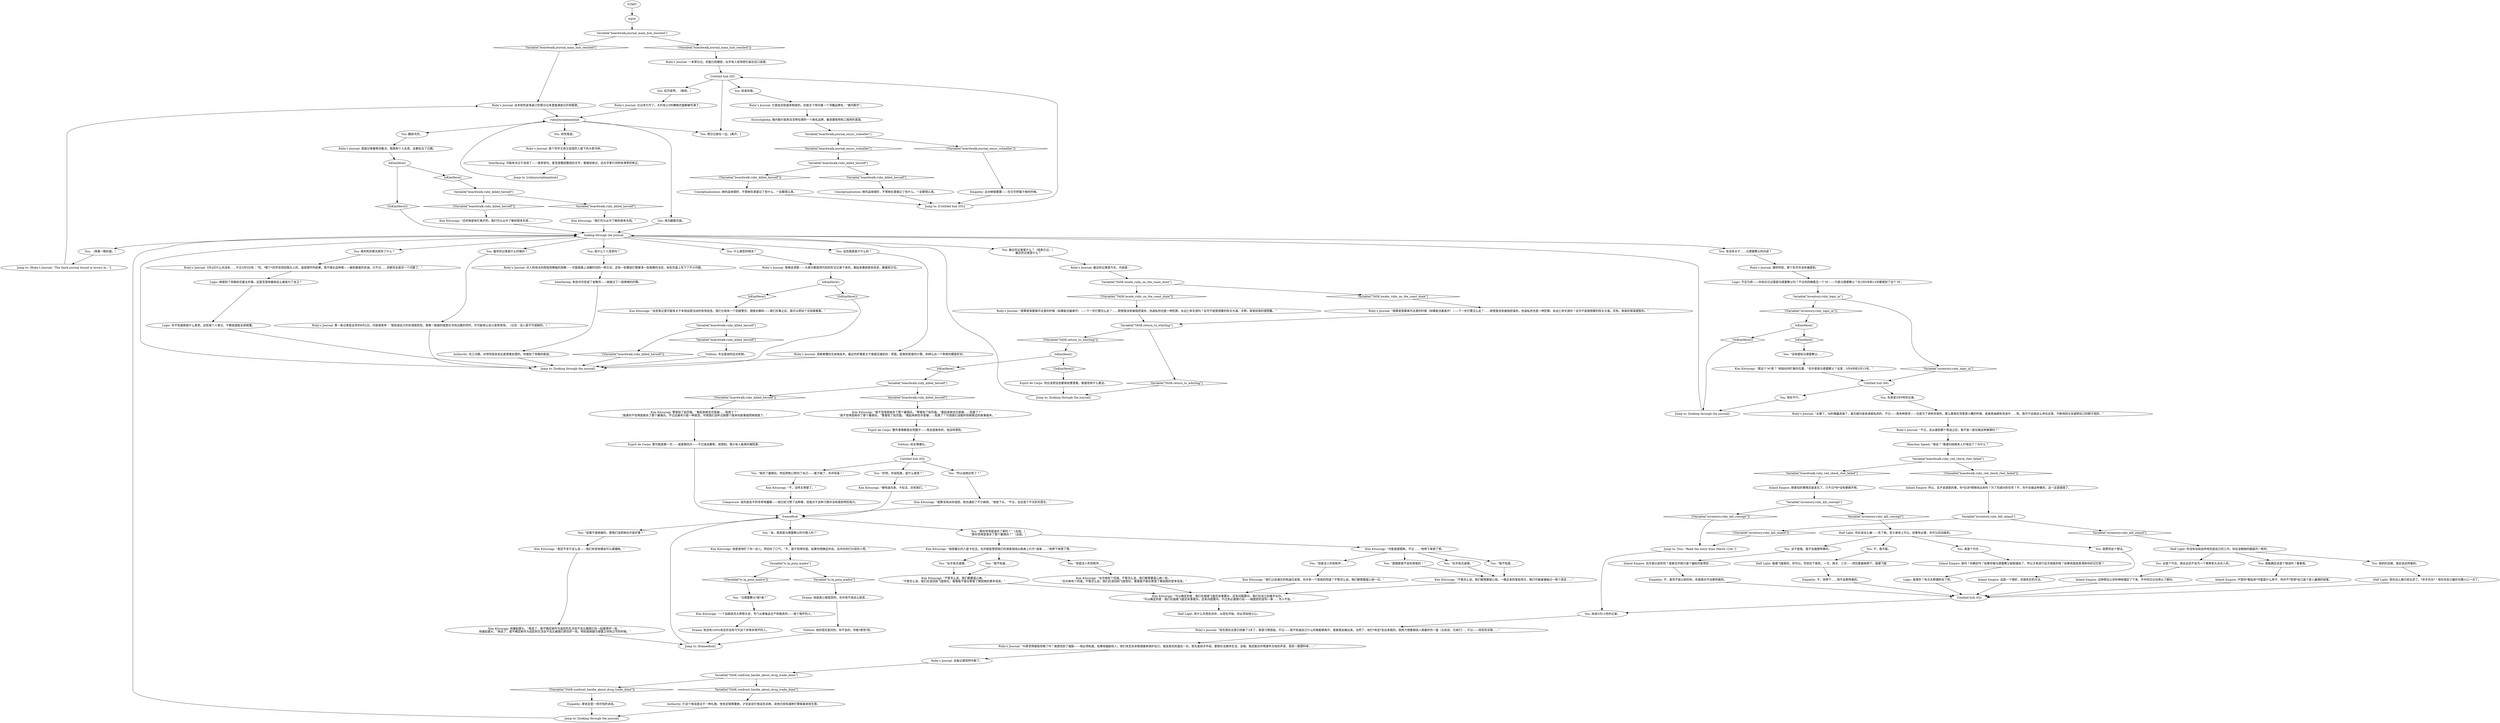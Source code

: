 # INVENTORY / RUBY'S JOURNAL
# Here you can learn about Ruby's involvement with La Puta Madre.
# ==================================================
digraph G {
	  0 [label="START"];
	  1 [label="input"];
	  2 [label="Empathy: 不，快停下……他不会那样做的。"];
	  3 [label="Kim Kitsuragi: “不管怎么说，我们都需要留心他。一路走来的某些地方，我们可能被灌输过一两个谎言……”"];
	  4 [label="You: 把日记放在一边。[离开。]"];
	  5 [label="Encyclopedia: 施内勒尔是来自戈特伍德的一个驰名品牌，备受建筑师和工程师的喜爱。"];
	  6 [label="Ruby's Journal: 某个写字又快又自信的人留下的大草书体。"];
	  7 [label="You: 莱利死的那天她写了什么？"];
	  8 [label="You: 阅读3月12号的记录。"];
	  9 [label="Variable[\"boardwalk.ruby_killed_herself\"]"];
	  10 [label="Variable[\"boardwalk.ruby_killed_herself\"]", shape=diamond];
	  11 [label="!(Variable[\"boardwalk.ruby_killed_herself\"])", shape=diamond];
	  12 [label="framedhub"];
	  13 [label="Kim Kitsuragi: “我们之前遇见的哈迪兄弟里，也许有一个是他的同谋？不管怎么说，我们都需要留心他一点。”"];
	  14 [label="IsKimHere()"];
	  15 [label="IsKimHere()", shape=diamond];
	  16 [label="!(IsKimHere())", shape=diamond];
	  17 [label="You: “没有提到马德雷教父……”"];
	  18 [label="Conceptualization: 她的品味很好，不管她在里面记了些什么，一定都很认真。"];
	  19 [label="Ruby's Journal: 里面记录着物流备注，图表和个人反思，全都标注了日期。"];
	  20 [label="Ruby's Journal: 第一条记录是去年的8月2日。内容很简单：“我知道自己的处境很危险。我唯一能做的就是在寻找出路的同时，尽可能地让自己发挥用场。（记住：没人是不可或缺的。）”"];
	  21 [label="Ruby's Journal: 很难说清楚——大部分都是用代码的形式记录下来的。看起来像是联系信息，数量和方位。"];
	  22 [label="Ruby's Journal: “现在我在这里已经躲了3天了。我很习惯孤独，不过——我不知道自己什么时候能够离开，或者我会被出卖。当然了，他们*肯定*会出卖我的。我努力想要相信人类最好的一面（比如说，兄弟们），不过——经验告诉我……”"];
	  23 [label="Ruby's Journal: “就算是我要离开这里的时候（如果能活着离开）——下一步打算怎么走？……即使我没有被指控谋杀，伪造私刑也是一种犯罪。永远亡命天涯吗？这可不是我想要的阳关大道。天啦，我真的很渴望胜利。”"];
	  24 [label="Jump to: [looking through the journal]"];
	  25 [label="Kim Kitsuragi: “不，这样太卑鄙了。”"];
	  26 [label="Kim Kitsuragi: “我还不至于这么说——我们有其他理由可以逮捕她。”"];
	  27 [label="Variable[\"boardwalk.journal_main_hub_reached\"]"];
	  28 [label="Variable[\"boardwalk.journal_main_hub_reached\"]", shape=diamond];
	  29 [label="!(Variable[\"boardwalk.journal_main_hub_reached\"])", shape=diamond];
	  30 [label="Ruby's Journal: 最近的记录是今天。内容是："];
	  31 [label="IsKimHere()"];
	  32 [label="IsKimHere()", shape=diamond];
	  33 [label="!(IsKimHere())", shape=diamond];
	  34 [label="You: “提图斯是不会利用我的！”"];
	  35 [label="Jump to: [Ruby's Journal: \"The thick journal bound in brown le...\"]"];
	  36 [label="Ruby's Journal: 它是由全粒面革制成的。封底左下角印着一个浮雕品牌名：“施内勒尔”。"];
	  37 [label="Variable[\"inventory.ruby_kill_inland\"]"];
	  38 [label="Variable[\"inventory.ruby_kill_inland\"]", shape=diamond];
	  39 [label="!(Variable[\"inventory.ruby_kill_inland\"])", shape=diamond];
	  40 [label="Empathy: 这对她很重要——在它仍然属于她的时候。"];
	  41 [label="You: “我不知道……”"];
	  42 [label="Kim Kitsuragi: “我们可以从中了解到很多东西。”"];
	  43 [label="Logic: 她提到了背叛前任雇主的事。这是否意味着她这么做是为了自卫？"];
	  44 [label="Untitled hub (03)"];
	  45 [label="Half Light: 你没有自始自终地完成自己的工作。你应该朝她的脑袋开一枪的。"];
	  46 [label="Inland Empire: 是吗？你确定吗？如果你被马德雷教父秘密操纵了，所以才来进行这次调查的呢？如果他是故意清除你的记忆呢？"];
	  47 [label="You: 这不是我。我不会做那种事的。"];
	  48 [label="rubyjournalmainhub"];
	  49 [label="You: 不，我不能。"];
	  50 [label="Ruby's Journal: “M真觉得被我背叛了吗？我感觉到了威胁——他必须知道，如果他威胁别人，他们肯定会采取措施来保护自己。就连我也知道这一点。首先是经济手段。要想办法维持生活，没错。我还能在听筒里听见他的声音，尝到一股塑料味……”"];
	  51 [label="Variable[\"TASK.locate_ruby_on_the_coast_done\"]"];
	  52 [label="Variable[\"TASK.locate_ruby_on_the_coast_done\"]", shape=diamond];
	  53 [label="!(Variable[\"TASK.locate_ruby_on_the_coast_done\"])", shape=diamond];
	  54 [label="You: “似乎有点道理。”"];
	  55 [label="Kim Kitsuragi: “不管怎么说，我们都要留心她。”\n“不管怎么说，我们应该回到飞旋旅社，看看能不能在那里了解到她的更多信息。”"];
	  56 [label="Logic: 故意的？有点太牵强附会了吧。"];
	  57 [label="Ruby's Journal: “太棒了。M的傀儡进城了，毫无疑问是来调查私刑的，不过——我有种直觉——也是为了来枪杀我的。要么乘我在货車里小睡的时候，或者是抽烟休息途中……呃，我可不会就这么待在这里，不断地回头张望把自己的脖子扭折。”"];
	  58 [label="Jump to: [You: \"Read the entry from March 12th.\"]"];
	  59 [label="Half Light: 现在这么做已经太迟了，*杀手先生*！现在你自己最好也要小心一点了。"];
	  60 [label="Kim Kitsuragi: 他直直地盯了你一会儿，然后叹了口气。“不，我不觉得你是。如果你想确定的话，去问问你们分局的人吧。”"];
	  61 [label="You: “马德雷教父*是*谁？”"];
	  62 [label="You: “所以说她白死了？”"];
	  63 [label="You: “那你觉得是谁杀了莱利？”（总结。）\n“那你觉得是谁杀了那个雇佣兵？”（总结。）"];
	  64 [label="You: “但是没人听到枪声……”"];
	  65 [label="Ruby's Journal: 日记本打开了。大约有2/3的横格页面都被写满了。"];
	  66 [label="Ruby's Journal: 对人和地点的简短而揶揄的观察——可能是路上消磨时间的一种方式。还有一些像是打算厘清一些困难的决定。有些页面上写下了不少问题。"];
	  67 [label="Jump to: [looking through the journal]"];
	  68 [label="Drama: 他是真心相信您的。也许他不该这么轻信……"];
	  69 [label="Volition: 他的信任是对的。你不会的。你能*感觉*到。"];
	  70 [label="Variable[\"tc.la_puta_madre\"]"];
	  71 [label="Variable[\"tc.la_puta_madre\"]", shape=diamond];
	  72 [label="!(Variable[\"tc.la_puta_madre\"])", shape=diamond];
	  73 [label="You: “但是没人听到枪声……”"];
	  74 [label="Variable[\"TASK.confront_hardie_about_drug_trade_done\"]"];
	  75 [label="Variable[\"TASK.confront_hardie_about_drug_trade_done\"]", shape=diamond];
	  76 [label="!(Variable[\"TASK.confront_hardie_about_drug_trade_done\"])", shape=diamond];
	  77 [label="Jump to: [looking through the journal]"];
	  78 [label="Ruby's Journal: 这条记录突然中断了。"];
	  79 [label="Logic: 你不知道她是什么意思。这些是个人笔记，不要指望能全部搞懂。"];
	  80 [label="Kim Kitsuragi: “指控露比的人是卡拉洁。也许她是想把我们的调查视线从她身上引开”或者……”他停下来想了想。"];
	  81 [label="Variable[\"boardwalk.ruby_killed_herself\"]"];
	  82 [label="Variable[\"boardwalk.ruby_killed_herself\"]", shape=diamond];
	  83 [label="!(Variable[\"boardwalk.ruby_killed_herself\"])", shape=diamond];
	  84 [label="Volition: 别太情绪化。"];
	  85 [label="You: 最早的记录是什么时候的？"];
	  86 [label="You: 有什么个人信息吗？"];
	  87 [label="Kim Kitsuragi: “这些笔记里可能有关于本地运营活动的有用信息。我们分局有一个初级警员，很擅长解码——我们完事之后，我可以把这个交给她看看。”"];
	  88 [label="Ruby's Journal: “就算是我要离开这里的时候（如果能活着离开）——下一步打算怎么走？……即使我没有被指控谋杀，伪造私刑也是一种犯罪。永远亡命天涯吗？这可不是我想要的阳关大道。天啊，我曾经真的很想赢。”"];
	  89 [label="Empathy: 不，甚至不是以前的你。你是绝对不会那样做的。"];
	  90 [label="Composure: 金的姿态不同寻常地僵硬——他已经习惯了这种事，但是对于这种习惯并没有感到特别高兴。"];
	  91 [label="Authority: 员工问题，对领导层来说总是很难处理的。你嗅到了背叛的痕迹。"];
	  92 [label="You: 我能确定这是个错误吗？看看我。"];
	  93 [label="Authority: 打这个电话是出于一种礼貌。他肯定很尊重她，才会亲自打电话告诉她，说他已经知道她打算贩毒来抢生意。"];
	  95 [label="You: 翻阅书页。"];
	  96 [label="Reaction Speed: “电话？”难道M给她本人打电话了？为什么？"];
	  97 [label="You: 什么类型的物流？"];
	  98 [label="You: 最近的记录是什么？（结束日记。）\n最近的记录是什么？"];
	  99 [label="Inland Empire: 她害怕的事情还是发生了。只不过*你*没有朝她开枪。"];
	  100 [label="Half Light: 你应该这么做——杀了她。至少身体上可以。如果有必要，你可以扣动扳机。"];
	  101 [label="Logic: 不足为奇——你会在日记里提马德雷教父吗？不过你的确看见一个‘M’——代表马德雷教父？在3月9号和15号都提到了这个‘M’。"];
	  102 [label="You: 现在不行。"];
	  103 [label="Untitled hub (02)"];
	  104 [label="Empathy: 那肯定是一场可怕的谈话。"];
	  105 [label="Ruby's Journal: 一本厚日记。封面已经磨损，似乎有人经常把它装在后口袋里。"];
	  106 [label="You: 真是个巧合……"];
	  107 [label="Kim Kitsuragi: “一个加姆洛克大黑帮头目，专门从事毒品生产和贩卖的——是个很坏的人。”"];
	  108 [label="Kim Kitsuragi: “可能是提图斯。不过……”他停下来想了想。"];
	  109 [label="Kim Kitsuragi: 警督拍了拍页面。“看起来她也许是被……陷害了？”\n“我真的不觉得是她杀了那个雇佣兵。不过这基本只是一种直觉，毕竟我们没听过她那个版本的故事就把她放跑了。”"];
	  110 [label="You: “她杀了雇佣兵，然后把枪口转向了自己——案子破了。井井有条！”"];
	  111 [label="Kim Kitsuragi: “还好她是匆忙离开的。我们可以从中了解到很多东西……”"];
	  112 [label="Inland Empire: 不管你*看起来*可能是什么样子，你并不*觉得*自己是个受人雇佣的刺客。"];
	  113 [label="Esprit de Corps: 你应该把这些都拿给警督看，看看他有什么看法。"];
	  114 [label="Variable[\"boardwalk.journal_encyc_schneller\"]"];
	  115 [label="Variable[\"boardwalk.journal_encyc_schneller\"]", shape=diamond];
	  116 [label="!(Variable[\"boardwalk.journal_encyc_schneller\"])", shape=diamond];
	  117 [label="You: 先阅读3月9号的记录。"];
	  118 [label="Variable[\"boardwalk.ruby_red_check_rhet_failed\"]"];
	  119 [label="Variable[\"boardwalk.ruby_red_check_rhet_failed\"]", shape=diamond];
	  120 [label="!(Variable[\"boardwalk.ruby_red_check_rhet_failed\"])", shape=diamond];
	  121 [label="You: 他妈的没错，我应该这样做的。"];
	  122 [label="You: 我赞同这个想法。"];
	  123 [label="Half Light: 有什么东西告诉你，从现在开始，你必须加倍小心。"];
	  124 [label="You: “金，我真是马德雷教父的代理人吗？”"];
	  125 [label="Kim Kitsuragi: “就算没有凶杀指控，她也遇到了不少麻烦。”他低下头。“不过，这还是个不光彩的营生。”"];
	  126 [label="Variable[\"boardwalk.ruby_killed_herself\"]"];
	  127 [label="Variable[\"boardwalk.ruby_killed_herself\"]", shape=diamond];
	  128 [label="!(Variable[\"boardwalk.ruby_killed_herself\"])", shape=diamond];
	  129 [label="Volition: 专业是他的应对机制。"];
	  130 [label="Kim Kitsuragi: “那这个‘M’呢？”他指向你盯着的位置。“也许是指马德雷教父？这里：3月9号和3月15号。”"];
	  131 [label="Inland Empire: 这种想法让你的神经镇定了下来。手中的日记也停止了颤抖。"];
	  132 [label="You: 松开皮带。（继续。）"];
	  133 [label="You: 研究笔迹。"];
	  134 [label="You: 检查封面。"];
	  135 [label="You: 有没有关于……马德雷教父的内容？"];
	  136 [label="Ruby's Journal: 深奥难懂的无线电技术。最近的好像是关于维度压缩机的：草图，距离和密度的计算。你辨认出一个熟悉的螺旋形状。"];
	  137 [label="Inland Empire: 这是一个很好、也很务实的方法。"];
	  138 [label="Kim Kitsuragi: 他皱起眉头。“再说了，我不确定她作为逃犯的生活会不会比跟我们在一起要更好一些。”\n他皱起眉头。“再说了，我不确定她作为逃犯的生活会不会比被我们抓住好一些。特别是她跟马德雷之间有过节的时候。”"];
	  139 [label="Kim Kitsuragi: “我不觉得是她杀了那个雇佣兵。”警督拍了拍页面。“看起来她也许是被……陷害了？”\n“我不觉得是她杀了那个雇佣兵。”警督拍了拍页面。“看起来她也许是被……陷害了？可惜我们没能听到她那边的故事版本。”"];
	  140 [label="Variable[\"TASK.return_to_whirling\"]"];
	  141 [label="Variable[\"TASK.return_to_whirling\"]", shape=diamond];
	  142 [label="!(Variable[\"TASK.return_to_whirling\"])", shape=diamond];
	  143 [label="Esprit de Corps: 整件事情都是在兜圈子——而且是致命的，他这样想到。"];
	  144 [label="Esprit de Corps: 那可能是第一次——或者第四次——不过谁会数呢，他想到。很少有人能真的被陷害。"];
	  145 [label="You: “好吧。你说陷害，是什么意思？”"];
	  146 [label="Untitled hub (05)"];
	  147 [label="Variable[\"boardwalk.ruby_killed_herself\"]"];
	  148 [label="Variable[\"boardwalk.ruby_killed_herself\"]", shape=diamond];
	  149 [label="!(Variable[\"boardwalk.ruby_killed_herself\"])", shape=diamond];
	  150 [label="You: “如果不是她做的，那我们没抓她也许是好事？”"];
	  151 [label="Jump to: [looking through the journal]"];
	  152 [label="Inland Empire: 也许是以前的你？或者也许她只是个偏执的妄想狂……"];
	  153 [label="Variable[\"inventory.ruby_logic_m\"]"];
	  154 [label="Variable[\"inventory.ruby_logic_m\"]", shape=diamond];
	  155 [label="!(Variable[\"inventory.ruby_logic_m\"])", shape=diamond];
	  156 [label="Jump to: [rubyjournalmainhub]"];
	  157 [label="IsKimHere()"];
	  158 [label="IsKimHere()", shape=diamond];
	  159 [label="!(IsKimHere())", shape=diamond];
	  160 [label="You: 这些图表是干什么的？"];
	  161 [label="Jump to: [framedhub]"];
	  162 [label="Kim Kitsuragi: “也许她有个同谋。不管怎么说，我们都需要留心她一些。”\n“也许她有个同谋。不管怎么说，我们应该回到飞旋旅社，看看能不能在那里了解到她的更多信息。”"];
	  163 [label="Kim Kitsuragi: “可以确定的是：我们在褴褛飞旋还有事要办，还有问题要问。我们应该立刻着手去办。”\n“可以确定的是：我们在褴褛飞旋还有事要办，还有问题要问。不过务必谨慎行动——她提到的宣判一事……令人不安。”"];
	  164 [label="You: 这是个巧合。我永远也不会为一个黑帮老大去杀人的。"];
	  165 [label="Kim Kitsuragi: “被哈迪兄弟，卡拉洁，还有我们。”"];
	  166 [label="You: 再次翻看页面。"];
	  167 [label="Ruby's Journal: 3月4日什么也没有……不过3月5日有：“哎，*那个*迟早会找回我头上的，造成很坏的结果。我不擅长这种事——做到极度的忠诚。只不过……但那完全是另一个问题了。”"];
	  168 [label="Half Light: 褴褛飞旋是的，你可以。你会扣下扳机，一次，两次，三次——然后看着她倒下。褴褛飞旋"];
	  169 [label="Drama: 他没有100%肯定你没有亏欠这个非常非常坏的人。"];
	  170 [label="IsKimHere()"];
	  171 [label="IsKimHere()", shape=diamond];
	  172 [label="!(IsKimHere())", shape=diamond];
	  173 [label="Untitled hub (06)"];
	  174 [label="Ruby's Journal: 这本棕色皮革装订的厚日记本里面满是日历和图表。"];
	  175 [label="Inland Empire: 所以，且不说调查的事，你*应该*把她找出来吗？为了完成M的任务？不，你不会做这种事的。这一定是搞错了。"];
	  176 [label="Variable[\"inventory.ruby_kill_concept\"]"];
	  177 [label="Variable[\"inventory.ruby_kill_concept\"]", shape=diamond];
	  178 [label="!(Variable[\"inventory.ruby_kill_concept\"])", shape=diamond];
	  179 [label="You: “似乎有点道理。”"];
	  180 [label="You: “我不知道……”"];
	  181 [label="Interfacing: 可能有点过于自信了——很多短句，甚至是整段整段的文字，都被划掉过，还在字里行间附有潦草的修正。"];
	  182 [label="Conceptualization: 她的品味很好，不管她在里面记了些什么，一定都很认真。"];
	  183 [label="Jump to: [Untitled hub (05)]"];
	  184 [label="looking through the journal"];
	  185 [label="Interfacing: 有些问号变成了省略号——她度过了一段艰难的时期。"];
	  186 [label="You: （再看一眼封面。）"];
	  187 [label="Ruby's Journal: 据你所知，那个名字并没有被提到。"];
	  188 [label="Ruby's Journal: “不过，自从接到那个电话之后，我不是一直在做这种事情吗？”"];
	  0 -> 1
	  1 -> 27
	  2 -> 103
	  3 -> 163
	  5 -> 114
	  6 -> 181
	  7 -> 167
	  8 -> 22
	  9 -> 10
	  9 -> 11
	  10 -> 182
	  11 -> 18
	  12 -> 124
	  12 -> 150
	  12 -> 63
	  13 -> 163
	  14 -> 16
	  14 -> 15
	  15 -> 17
	  16 -> 151
	  17 -> 130
	  18 -> 183
	  19 -> 31
	  20 -> 67
	  21 -> 157
	  22 -> 50
	  23 -> 140
	  24 -> 184
	  25 -> 90
	  26 -> 138
	  27 -> 28
	  27 -> 29
	  28 -> 174
	  29 -> 105
	  30 -> 51
	  31 -> 32
	  31 -> 33
	  32 -> 81
	  33 -> 184
	  34 -> 3
	  35 -> 174
	  36 -> 5
	  37 -> 38
	  37 -> 39
	  38 -> 45
	  39 -> 58
	  40 -> 183
	  41 -> 55
	  42 -> 184
	  43 -> 79
	  44 -> 145
	  44 -> 110
	  44 -> 62
	  45 -> 121
	  45 -> 164
	  45 -> 92
	  46 -> 56
	  47 -> 152
	  48 -> 4
	  48 -> 133
	  48 -> 166
	  48 -> 95
	  49 -> 168
	  50 -> 78
	  51 -> 52
	  51 -> 53
	  52 -> 23
	  53 -> 88
	  54 -> 55
	  55 -> 163
	  56 -> 103
	  57 -> 188
	  58 -> 8
	  59 -> 103
	  60 -> 70
	  61 -> 107
	  62 -> 125
	  63 -> 80
	  63 -> 108
	  64 -> 162
	  65 -> 48
	  66 -> 185
	  67 -> 184
	  68 -> 69
	  69 -> 161
	  70 -> 72
	  70 -> 71
	  71 -> 68
	  72 -> 61
	  73 -> 13
	  74 -> 75
	  74 -> 76
	  75 -> 93
	  76 -> 104
	  77 -> 184
	  78 -> 74
	  79 -> 67
	  80 -> 64
	  80 -> 41
	  80 -> 54
	  81 -> 82
	  81 -> 83
	  82 -> 42
	  83 -> 111
	  84 -> 44
	  85 -> 20
	  86 -> 66
	  87 -> 126
	  88 -> 140
	  89 -> 103
	  90 -> 12
	  91 -> 67
	  92 -> 112
	  93 -> 77
	  95 -> 19
	  96 -> 118
	  97 -> 21
	  98 -> 30
	  99 -> 176
	  100 -> 49
	  100 -> 106
	  100 -> 122
	  100 -> 47
	  101 -> 153
	  102 -> 151
	  103 -> 8
	  104 -> 77
	  105 -> 146
	  106 -> 46
	  107 -> 169
	  108 -> 73
	  108 -> 34
	  108 -> 179
	  108 -> 180
	  109 -> 144
	  110 -> 25
	  111 -> 184
	  112 -> 103
	  113 -> 24
	  114 -> 115
	  114 -> 116
	  115 -> 9
	  116 -> 40
	  117 -> 57
	  118 -> 120
	  118 -> 119
	  119 -> 99
	  120 -> 175
	  121 -> 59
	  122 -> 137
	  124 -> 60
	  125 -> 12
	  126 -> 128
	  126 -> 127
	  127 -> 129
	  128 -> 67
	  129 -> 67
	  130 -> 173
	  131 -> 103
	  132 -> 65
	  133 -> 6
	  134 -> 36
	  135 -> 187
	  136 -> 67
	  137 -> 103
	  138 -> 161
	  139 -> 143
	  140 -> 141
	  140 -> 142
	  141 -> 24
	  142 -> 170
	  143 -> 84
	  144 -> 12
	  145 -> 165
	  146 -> 132
	  146 -> 4
	  146 -> 134
	  147 -> 148
	  147 -> 149
	  148 -> 139
	  149 -> 109
	  150 -> 26
	  151 -> 184
	  152 -> 89
	  153 -> 154
	  153 -> 155
	  154 -> 173
	  155 -> 14
	  156 -> 48
	  157 -> 158
	  157 -> 159
	  158 -> 87
	  159 -> 67
	  160 -> 136
	  161 -> 12
	  162 -> 163
	  163 -> 123
	  164 -> 131
	  165 -> 12
	  166 -> 184
	  167 -> 43
	  168 -> 2
	  169 -> 161
	  170 -> 171
	  170 -> 172
	  171 -> 147
	  172 -> 113
	  173 -> 117
	  173 -> 102
	  174 -> 48
	  175 -> 37
	  176 -> 177
	  176 -> 178
	  177 -> 100
	  178 -> 58
	  179 -> 3
	  180 -> 3
	  181 -> 156
	  182 -> 183
	  183 -> 146
	  184 -> 160
	  184 -> 97
	  184 -> 98
	  184 -> 7
	  184 -> 135
	  184 -> 85
	  184 -> 86
	  184 -> 186
	  185 -> 91
	  186 -> 35
	  187 -> 101
	  188 -> 96
}

